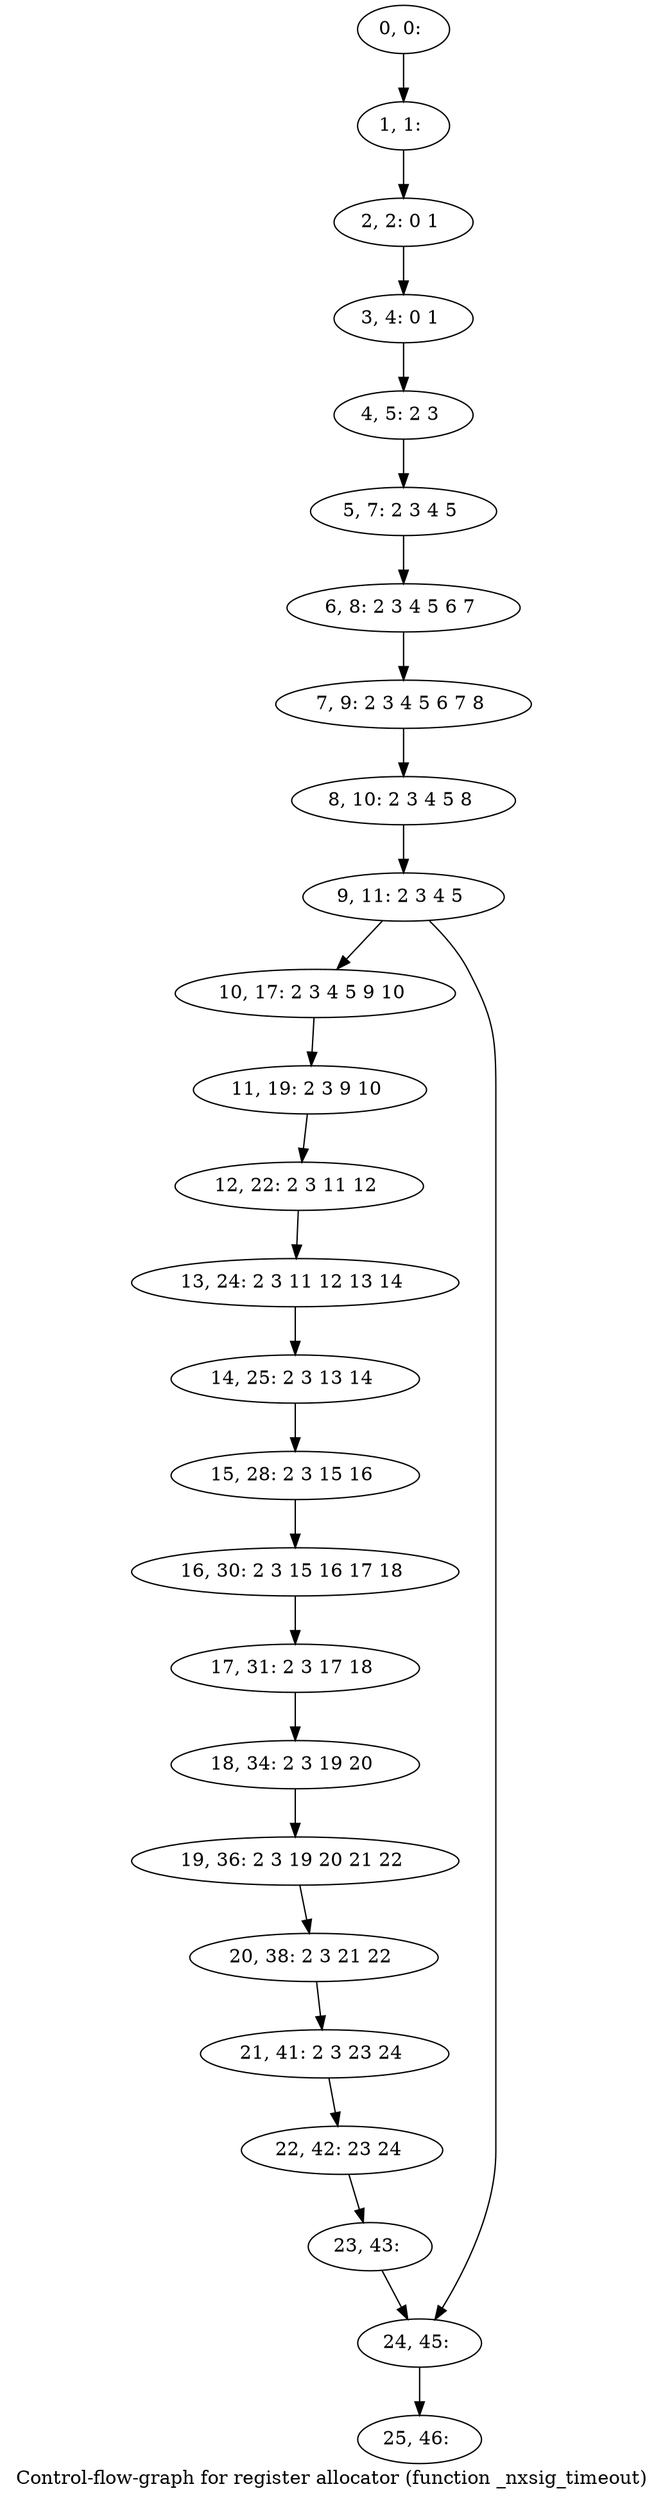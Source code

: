 digraph G {
graph [label="Control-flow-graph for register allocator (function _nxsig_timeout)"]
0[label="0, 0: "];
1[label="1, 1: "];
2[label="2, 2: 0 1 "];
3[label="3, 4: 0 1 "];
4[label="4, 5: 2 3 "];
5[label="5, 7: 2 3 4 5 "];
6[label="6, 8: 2 3 4 5 6 7 "];
7[label="7, 9: 2 3 4 5 6 7 8 "];
8[label="8, 10: 2 3 4 5 8 "];
9[label="9, 11: 2 3 4 5 "];
10[label="10, 17: 2 3 4 5 9 10 "];
11[label="11, 19: 2 3 9 10 "];
12[label="12, 22: 2 3 11 12 "];
13[label="13, 24: 2 3 11 12 13 14 "];
14[label="14, 25: 2 3 13 14 "];
15[label="15, 28: 2 3 15 16 "];
16[label="16, 30: 2 3 15 16 17 18 "];
17[label="17, 31: 2 3 17 18 "];
18[label="18, 34: 2 3 19 20 "];
19[label="19, 36: 2 3 19 20 21 22 "];
20[label="20, 38: 2 3 21 22 "];
21[label="21, 41: 2 3 23 24 "];
22[label="22, 42: 23 24 "];
23[label="23, 43: "];
24[label="24, 45: "];
25[label="25, 46: "];
0->1 ;
1->2 ;
2->3 ;
3->4 ;
4->5 ;
5->6 ;
6->7 ;
7->8 ;
8->9 ;
9->10 ;
9->24 ;
10->11 ;
11->12 ;
12->13 ;
13->14 ;
14->15 ;
15->16 ;
16->17 ;
17->18 ;
18->19 ;
19->20 ;
20->21 ;
21->22 ;
22->23 ;
23->24 ;
24->25 ;
}
